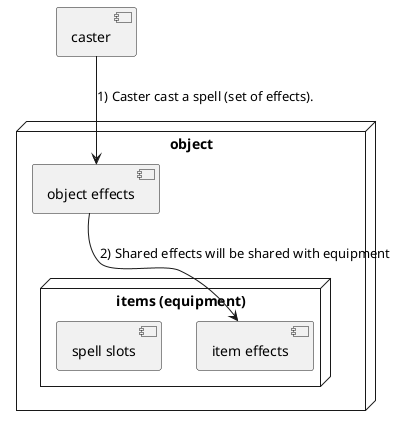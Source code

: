 @startuml

node "object" {
    [object effects]
    node "items (equipment)" {
        [item effects]
        [spell slots]
    }
}

[caster] --> [object effects] : 1) Caster cast a spell (set of effects).
[object effects] --> [item effects] : 2) Shared effects will be shared with equipment

@enduml
